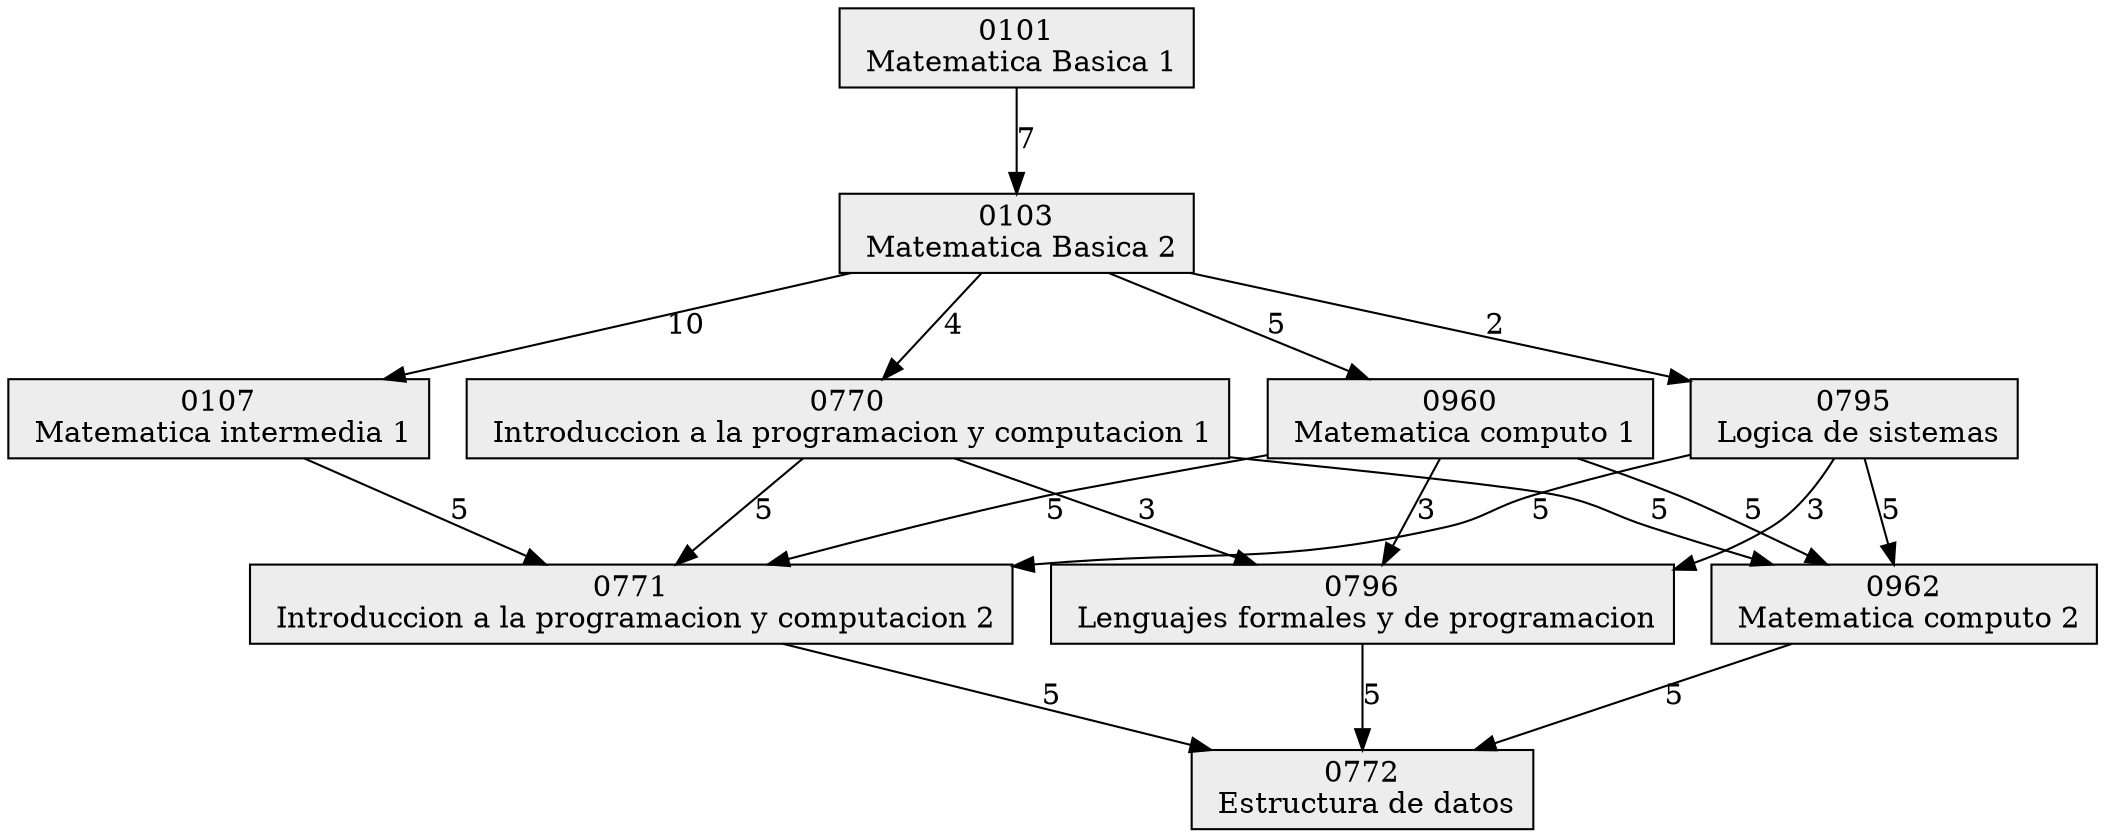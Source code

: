 digraph Curse {
charset="UTF-8"
rankdir=TB;
Node [shape=rectangle, color=black, style=filled, fillcolor=gray93];
Node0962[label="0962\n Matematica computo 2" ]; 
Node0770 -> Node0962[label="5"]
Node0795 -> Node0962[label="5"]
Node0960 -> Node0962[label="5"]
Node0796[label="0796\n Lenguajes formales y de programacion" ]; 
Node0770 -> Node0796[label="3"]
Node0795 -> Node0796[label="3"]
Node0960 -> Node0796[label="3"]
Node0960[label="0960\n Matematica computo 1" ]; 
Node0103 -> Node0960[label="5"]
Node0795[label="0795\n Logica de sistemas" ]; 
Node0103 -> Node0795[label="2"]
Node0770[label="0770\n Introduccion a la programacion y computacion 1" ]; 
Node0103 -> Node0770[label="4"]
Node0101[label="0101\n Matematica Basica 1" ]; 
Node0103[label="0103\n Matematica Basica 2" ]; 
Node0101 -> Node0103[label="7"]
Node0107[label="0107\n Matematica intermedia 1" ]; 
Node0103 -> Node0107[label="10"]
Node0771[label="0771\n Introduccion a la programacion y computacion 2" ]; 
Node0107 -> Node0771[label="5"]
Node0770 -> Node0771[label="5"]
Node0795 -> Node0771[label="5"]
Node0960 -> Node0771[label="5"]
Node0772[label="0772\n Estructura de datos" ]; 
Node0771 -> Node0772[label="5"]
Node0796 -> Node0772[label="5"]
Node0962 -> Node0772[label="5"]

}